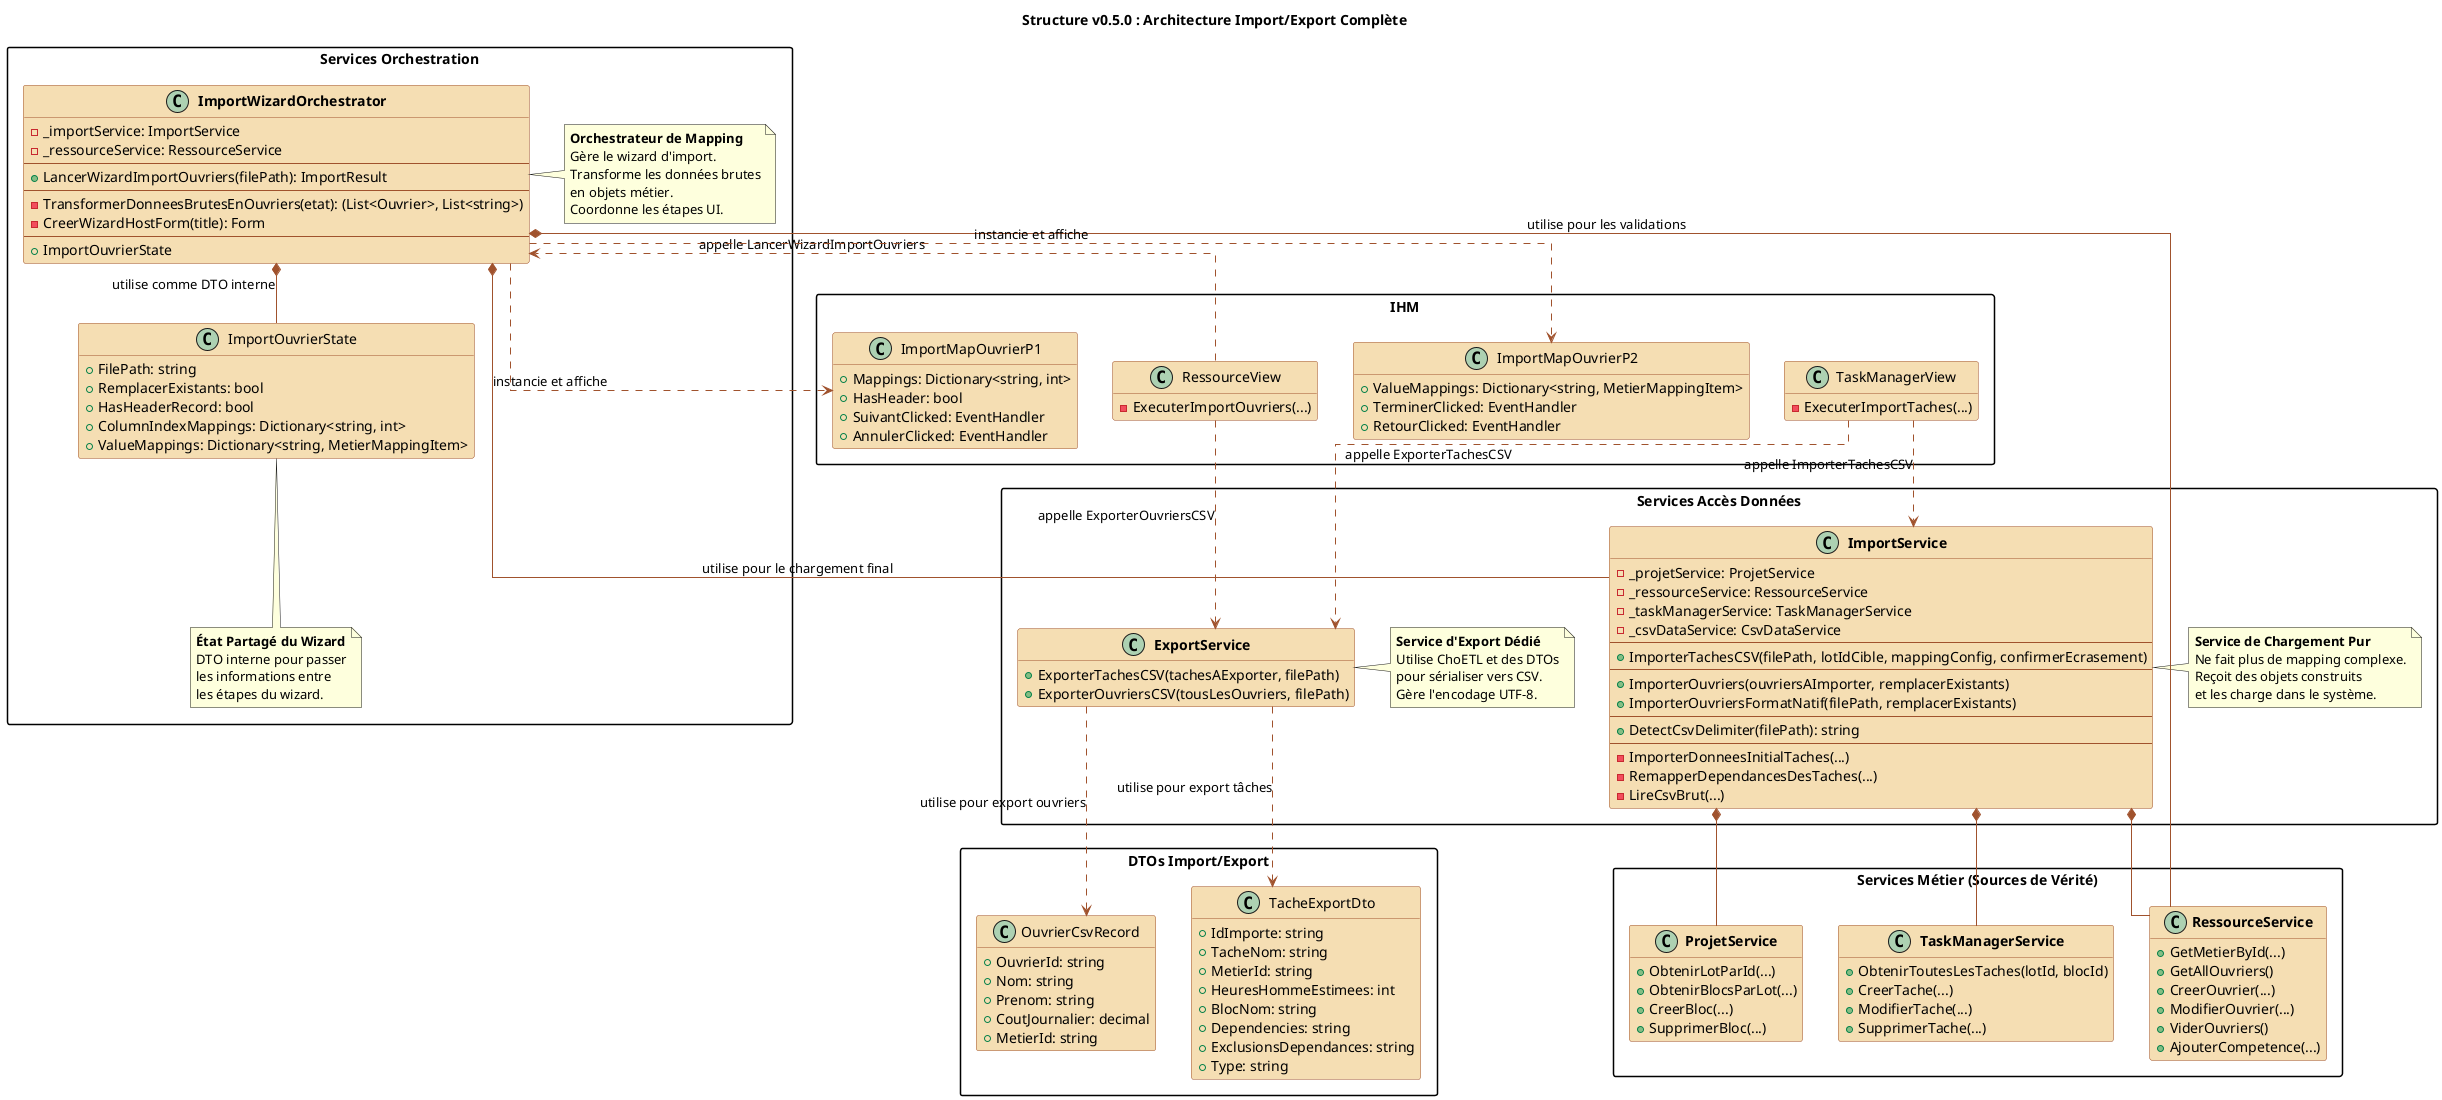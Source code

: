 @startuml
' --- Configuration ---
skinparam linetype ortho
skinparam packageStyle rectangle
skinparam class {
    BackgroundColor #F5DEB3
    BorderColor #A0522D
    ArrowColor #A0522D
}
hide empty members

title Structure v0.5.0 : Architecture Import/Export Complète

package "Services Accès Données" {
    class "<b>ImportService</b>" as ImportSvc {
        '-- Dépendances --'
        - _projetService: ProjetService
        - _ressourceService: RessourceService
        - _taskManagerService: TaskManagerService
        - _csvDataService: CsvDataService
        --
        '-- Import Tâches --'
        + ImporterTachesCSV(filePath, lotIdCible, mappingConfig, confirmerEcrasement)
        --
        '-- Import Ouvriers (Chargement Pur) --'
        + ImporterOuvriers(ouvriersAImporter, remplacerExistants)
        + ImporterOuvriersFormatNatif(filePath, remplacerExistants)
        --
        '-- Utilitaires --'
        + DetectCsvDelimiter(filePath): string
        --
        '-- Méthodes Privées --'
        - ImporterDonneesInitialTaches(...)
        - RemapperDependancesDesTaches(...)
        - LireCsvBrut(...)
    }
    note right of ImportSvc : **Service de Chargement Pur**\nNe fait plus de mapping complexe.\nReçoit des objets construits\net les charge dans le système.

    class "<b>ExportService</b>" as ExportSvc {
        '-- Export vers CSV --'
        + ExporterTachesCSV(tachesAExporter, filePath)
        + ExporterOuvriersCSV(tousLesOuvriers, filePath)
    }
    note right of ExportSvc : **Service d'Export Dédié**\nUtilise ChoETL et des DTOs\npour sérialiser vers CSV.\nGère l'encodage UTF-8.
}

package "Services Orchestration" {
    class "<b>ImportWizardOrchestrator</b>" as Orchestrator {
        - _importService: ImportService
        - _ressourceService: RessourceService
        --
        '-- Orchestration Principale --'
        + LancerWizardImportOuvriers(filePath): ImportResult
        --
        '-- Logique ETL Privée --'
        - TransformerDonneesBrutesEnOuvriers(etat): (List<Ouvrier>, List<string>)
        - CreerWizardHostForm(title): Form
        --
        '-- Classes Internes --'
        + ImportOuvrierState
    }
    note right of Orchestrator : **Orchestrateur de Mapping**\nGère le wizard d'import.\nTransforme les données brutes\nen objets métier.\nCoordonne les étapes UI.

    class "ImportOuvrierState" as State {
        + FilePath: string
        + RemplacerExistants: bool
        + HasHeaderRecord: bool
        + ColumnIndexMappings: Dictionary<string, int>
        + ValueMappings: Dictionary<string, MetierMappingItem>
    }
    note bottom of State : **État Partagé du Wizard**\nDTO interne pour passer\nles informations entre\nles étapes du wizard.
}

package "Services Métier (Sources de Vérité)" {
    class "<b>TaskManagerService</b>" as TaskSvc {
        + ObtenirToutesLesTaches(lotId, blocId)
        + CreerTache(...)
        + ModifierTache(...)
        + SupprimerTache(...)
    }
    class "<b>ProjetService</b>" as ProjSvc {
        + ObtenirLotParId(...)
        + ObtenirBlocsParLot(...)
        + CreerBloc(...)
        + SupprimerBloc(...)
    }
    class "<b>RessourceService</b>" as ResSvc {
        + GetMetierById(...)
        + GetAllOuvriers()
        + CreerOuvrier(...)
        + ModifierOuvrier(...)
        + ViderOuvriers()
        + AjouterCompetence(...)
    }
}

package "DTOs Import/Export" {
    class "TacheExportDto" as TacheDTO {
        + IdImporte: string
        + TacheNom: string
        + MetierId: string
        + HeuresHommeEstimees: int
        + BlocNom: string
        + Dependencies: string
        + ExclusionsDependances: string
        + Type: string
    }
    
    class "OuvrierCsvRecord" as OuvrierDTO {
        + OuvrierId: string
        + Nom: string
        + Prenom: string
        + CoutJournalier: decimal
        + MetierId: string
    }
}

package "IHM" {
    class "TaskManagerView" as UI_Task {
        - ExecuterImportTaches(...)
    }
    
    class "RessourceView" as UI_Ressource {
        - ExecuterImportOuvriers(...)
    }
    
    class "ImportMapOuvrierP1" as UI_Wizard1 {
        + Mappings: Dictionary<string, int>
        + HasHeader: bool
        + SuivantClicked: EventHandler
        + AnnulerClicked: EventHandler
    }
    
    class "ImportMapOuvrierP2" as UI_Wizard2 {
        + ValueMappings: Dictionary<string, MetierMappingItem>
        + TerminerClicked: EventHandler
        + RetourClicked: EventHandler
    }
}

' --- Relations Principales ---
UI_Task ..> ImportSvc : appelle ImporterTachesCSV
UI_Task ..> ExportSvc : appelle ExporterTachesCSV
UI_Ressource ..> Orchestrator : appelle LancerWizardImportOuvriers
UI_Ressource ..> ExportSvc : appelle ExporterOuvriersCSV

Orchestrator *-- ImportSvc : utilise pour le chargement final
Orchestrator *-- ResSvc : utilise pour les validations
Orchestrator *-- State : utilise comme DTO interne

Orchestrator ..> UI_Wizard1 : instancie et affiche
Orchestrator ..> UI_Wizard2 : instancie et affiche

ImportSvc *-- TaskSvc
ImportSvc *-- ProjSvc
ImportSvc *-- ResSvc

ExportSvc ..> TacheDTO : utilise pour export tâches
ExportSvc ..> OuvrierDTO : utilise pour export ouvriers

@enduml